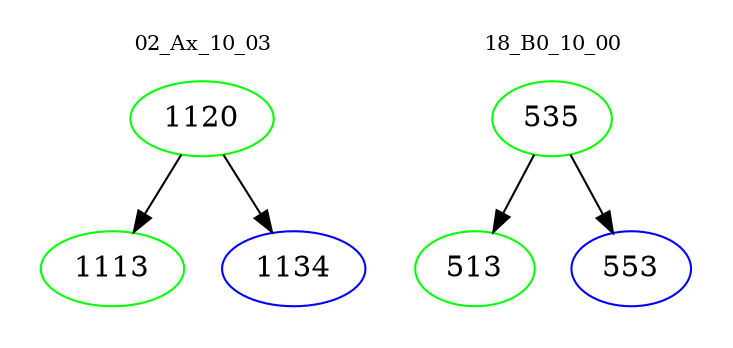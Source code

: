 digraph{
subgraph cluster_0 {
color = white
label = "02_Ax_10_03";
fontsize=10;
T0_1120 [label="1120", color="green"]
T0_1120 -> T0_1113 [color="black"]
T0_1113 [label="1113", color="green"]
T0_1120 -> T0_1134 [color="black"]
T0_1134 [label="1134", color="blue"]
}
subgraph cluster_1 {
color = white
label = "18_B0_10_00";
fontsize=10;
T1_535 [label="535", color="green"]
T1_535 -> T1_513 [color="black"]
T1_513 [label="513", color="green"]
T1_535 -> T1_553 [color="black"]
T1_553 [label="553", color="blue"]
}
}
